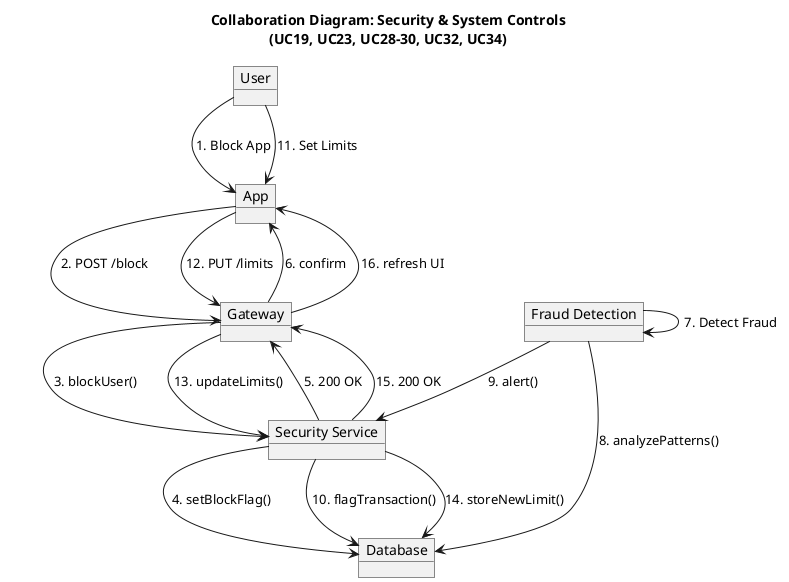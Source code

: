 @startuml CollaborationDiagram_Security

title "Collaboration Diagram: Security & System Controls\n(UC19, UC23, UC28–30, UC32, UC34)"

' Define system participants as objects
object User
object App
object Gateway
object "Security Service" as SecService
object "Fraud Detection" as FraudService
object Database

' UC29 - Block App
User --> App : 1. Block App
App --> Gateway : 2. POST /block
Gateway --> SecService : 3. blockUser()
SecService --> Database : 4. setBlockFlag()
SecService --> Gateway : 5. 200 OK
Gateway --> App : 6. confirm

' UC28 - Detect Fraud (system triggered)
FraudService --> FraudService : 7. Detect Fraud
FraudService --> Database : 8. analyzePatterns()
FraudService --> SecService : 9. alert()
SecService --> Database : 10. flagTransaction()

' UC34 - Set Limits
User --> App : 11. Set Limits
App --> Gateway : 12. PUT /limits
Gateway --> SecService : 13. updateLimits()
SecService --> Database : 14. storeNewLimit()
SecService --> Gateway : 15. 200 OK
Gateway --> App : 16. refresh UI

@enduml
